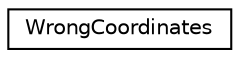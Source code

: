 digraph "Graphical Class Hierarchy"
{
  edge [fontname="Helvetica",fontsize="10",labelfontname="Helvetica",labelfontsize="10"];
  node [fontname="Helvetica",fontsize="10",shape=record];
  rankdir="LR";
  Node1 [label="WrongCoordinates",height=0.2,width=0.4,color="black", fillcolor="white", style="filled",URL="$classWrongCoordinates.html",tooltip="Class for handling wrong coordinates in GPS. "];
}
